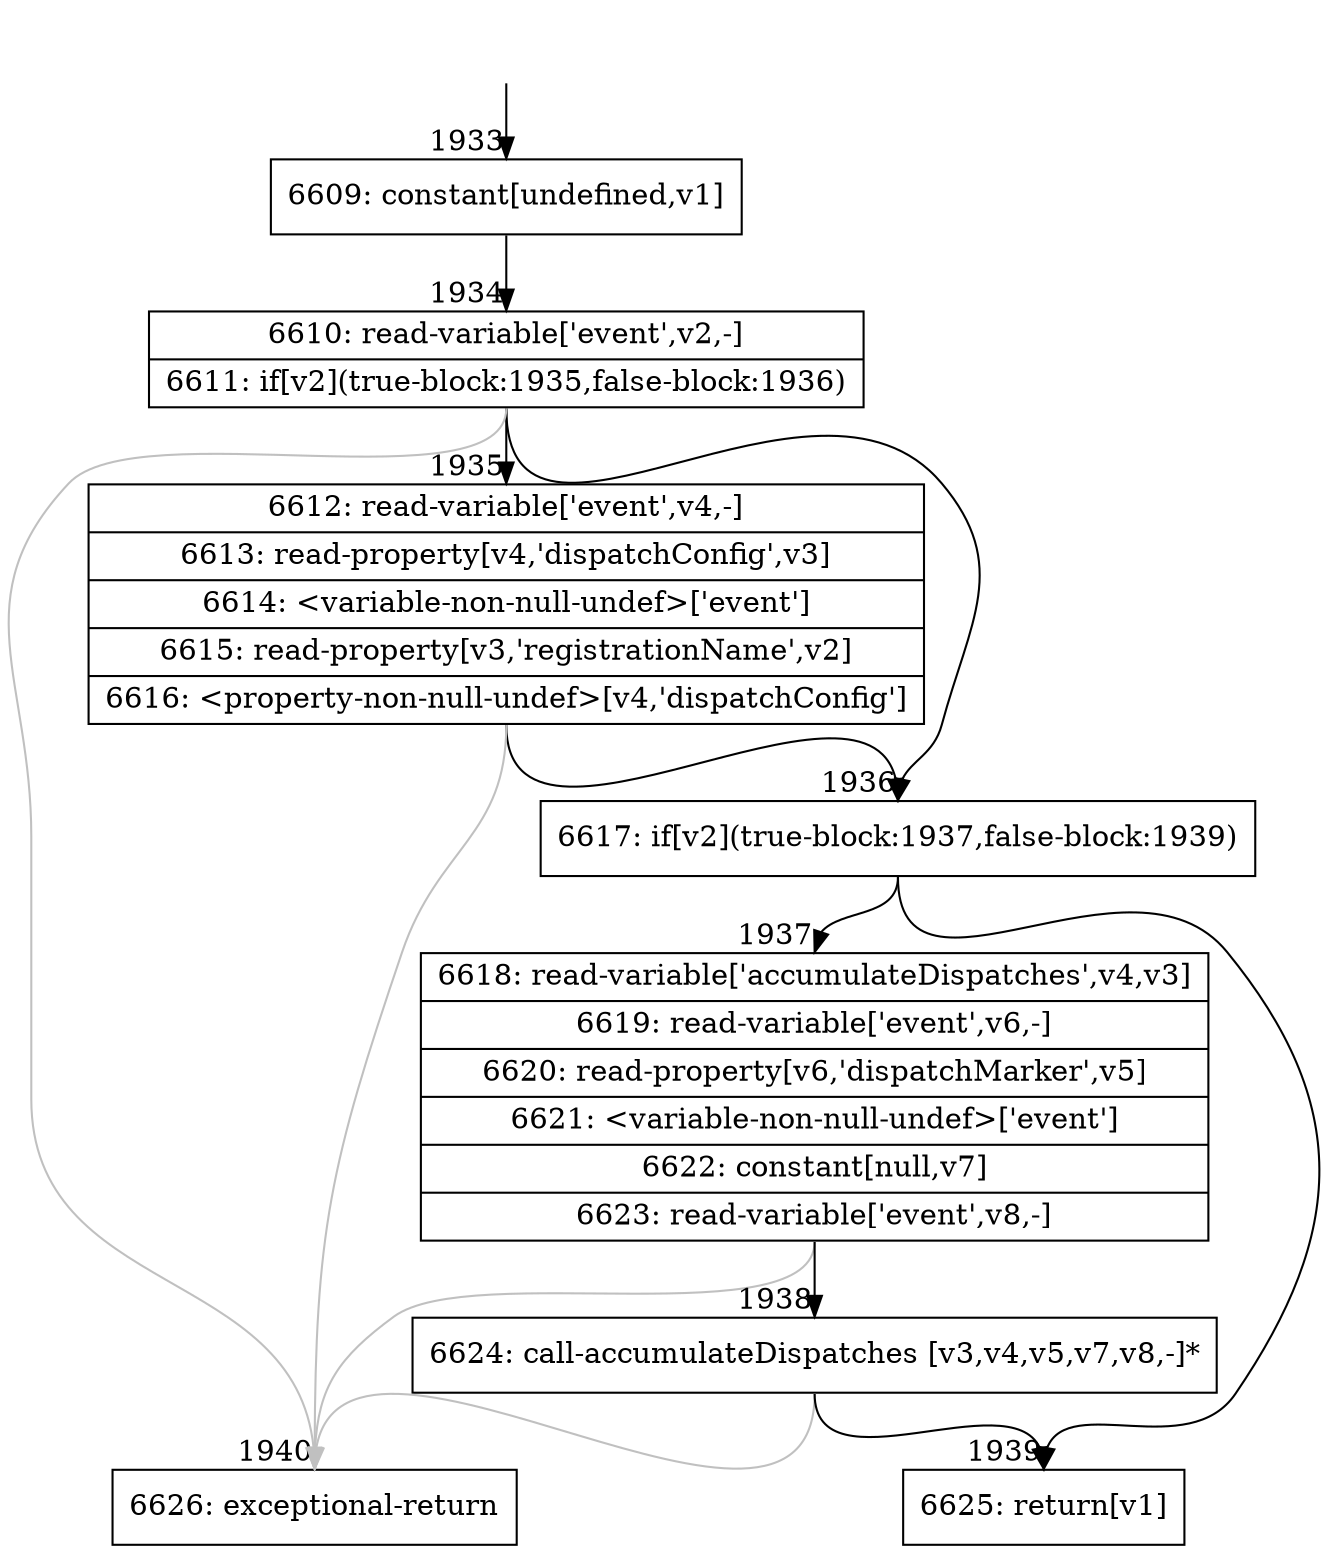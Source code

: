 digraph {
rankdir="TD"
BB_entry132[shape=none,label=""];
BB_entry132 -> BB1933 [tailport=s, headport=n, headlabel="    1933"]
BB1933 [shape=record label="{6609: constant[undefined,v1]}" ] 
BB1933 -> BB1934 [tailport=s, headport=n, headlabel="      1934"]
BB1934 [shape=record label="{6610: read-variable['event',v2,-]|6611: if[v2](true-block:1935,false-block:1936)}" ] 
BB1934 -> BB1936 [tailport=s, headport=n, headlabel="      1936"]
BB1934 -> BB1935 [tailport=s, headport=n, headlabel="      1935"]
BB1934 -> BB1940 [tailport=s, headport=n, color=gray, headlabel="      1940"]
BB1935 [shape=record label="{6612: read-variable['event',v4,-]|6613: read-property[v4,'dispatchConfig',v3]|6614: \<variable-non-null-undef\>['event']|6615: read-property[v3,'registrationName',v2]|6616: \<property-non-null-undef\>[v4,'dispatchConfig']}" ] 
BB1935 -> BB1936 [tailport=s, headport=n]
BB1935 -> BB1940 [tailport=s, headport=n, color=gray]
BB1936 [shape=record label="{6617: if[v2](true-block:1937,false-block:1939)}" ] 
BB1936 -> BB1937 [tailport=s, headport=n, headlabel="      1937"]
BB1936 -> BB1939 [tailport=s, headport=n, headlabel="      1939"]
BB1937 [shape=record label="{6618: read-variable['accumulateDispatches',v4,v3]|6619: read-variable['event',v6,-]|6620: read-property[v6,'dispatchMarker',v5]|6621: \<variable-non-null-undef\>['event']|6622: constant[null,v7]|6623: read-variable['event',v8,-]}" ] 
BB1937 -> BB1938 [tailport=s, headport=n, headlabel="      1938"]
BB1937 -> BB1940 [tailport=s, headport=n, color=gray]
BB1938 [shape=record label="{6624: call-accumulateDispatches [v3,v4,v5,v7,v8,-]*}" ] 
BB1938 -> BB1939 [tailport=s, headport=n]
BB1938 -> BB1940 [tailport=s, headport=n, color=gray]
BB1939 [shape=record label="{6625: return[v1]}" ] 
BB1940 [shape=record label="{6626: exceptional-return}" ] 
//#$~ 3502
}
